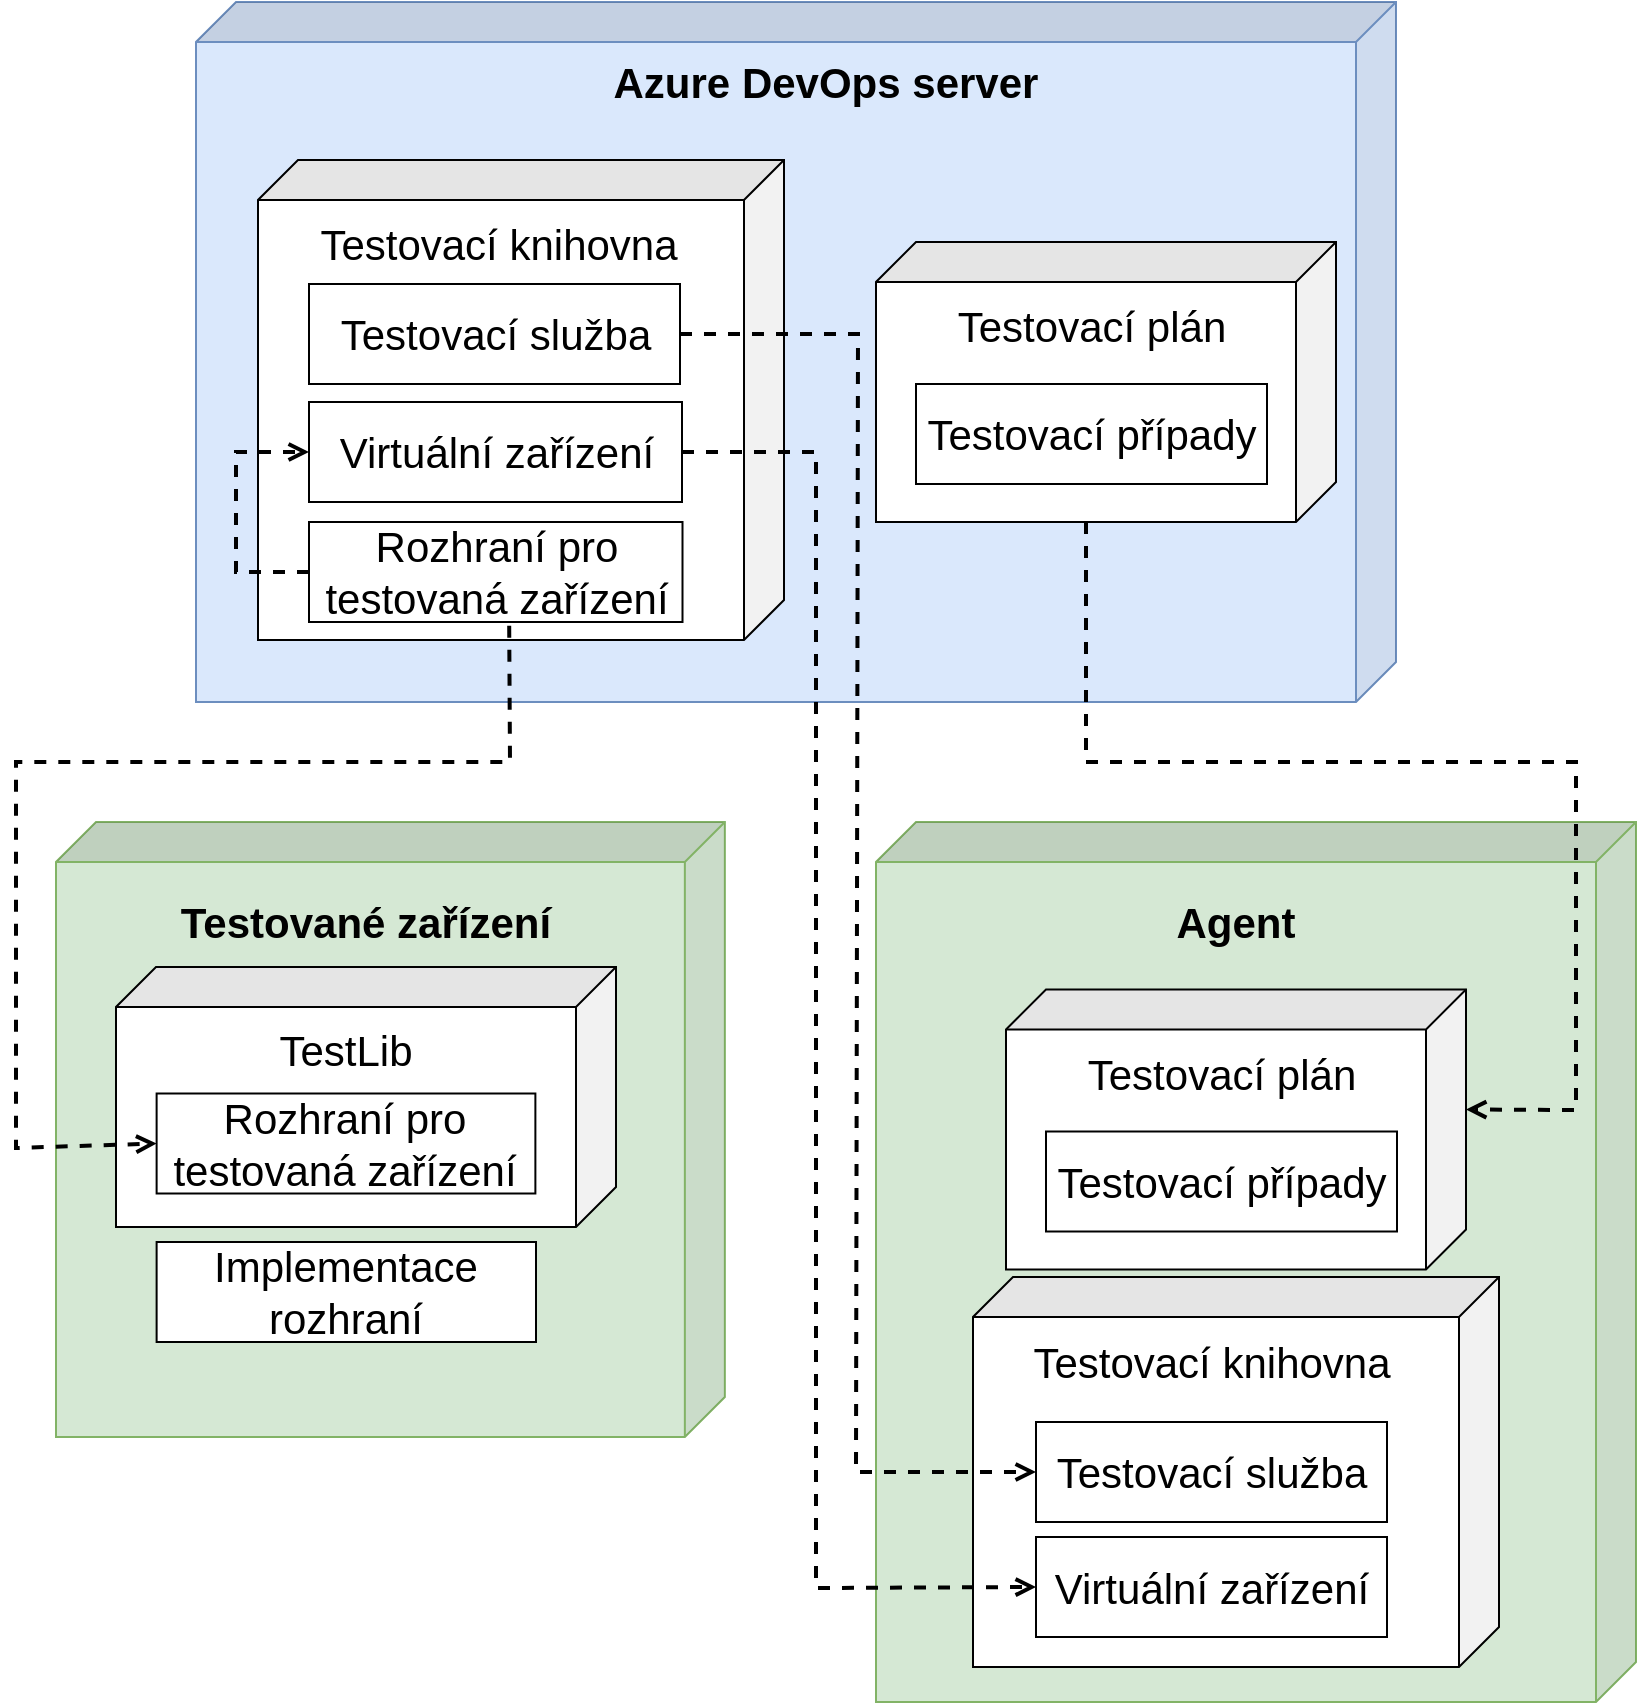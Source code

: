 <mxfile version="14.4.3" type="device"><diagram id="_JouoymHAnoUCj17uoUU" name="Page-1"><mxGraphModel dx="1673" dy="2136" grid="1" gridSize="10" guides="1" tooltips="1" connect="1" arrows="1" fold="1" page="1" pageScale="1" pageWidth="827" pageHeight="1169" math="0" shadow="0"><root><mxCell id="0"/><mxCell id="1" parent="0"/><mxCell id="neIOKtSGr8JbBojV4x9X-1" value="" style="shape=cube;whiteSpace=wrap;html=1;boundedLbl=1;backgroundOutline=1;darkOpacity=0.05;darkOpacity2=0.1;direction=south;fillColor=#d5e8d4;strokeColor=#82b366;fontSize=21;" parent="1" vertex="1"><mxGeometry x="50.0" y="-690" width="334.43" height="307.5" as="geometry"/></mxCell><mxCell id="neIOKtSGr8JbBojV4x9X-3" value="&lt;b style=&quot;font-size: 21px&quot;&gt;Testované zařízení&lt;/b&gt;" style="text;html=1;strokeColor=none;fillColor=none;align=center;verticalAlign=middle;whiteSpace=wrap;rounded=0;fontSize=21;" parent="1" vertex="1"><mxGeometry x="88.06" y="-650" width="233.88" height="20" as="geometry"/></mxCell><mxCell id="neIOKtSGr8JbBojV4x9X-5" value="" style="shape=cube;whiteSpace=wrap;html=1;boundedLbl=1;backgroundOutline=1;darkOpacity=0.05;darkOpacity2=0.1;direction=south;fillColor=#dae8fc;strokeColor=#6c8ebf;fontSize=21;" parent="1" vertex="1"><mxGeometry x="120" y="-1100" width="600" height="350" as="geometry"/></mxCell><mxCell id="neIOKtSGr8JbBojV4x9X-6" value="Azure DevOps server" style="text;html=1;strokeColor=none;fillColor=none;align=center;verticalAlign=middle;whiteSpace=wrap;rounded=0;fontStyle=1;fontSize=21;" parent="1" vertex="1"><mxGeometry x="312" y="-1070" width="246" height="20" as="geometry"/></mxCell><mxCell id="neIOKtSGr8JbBojV4x9X-14" value="" style="shape=cube;whiteSpace=wrap;html=1;boundedLbl=1;backgroundOutline=1;darkOpacity=0.05;darkOpacity2=0.1;direction=south;fontSize=21;" parent="1" vertex="1"><mxGeometry x="151" y="-1021" width="263" height="240" as="geometry"/></mxCell><mxCell id="neIOKtSGr8JbBojV4x9X-15" value="Testovací knihovna" style="text;html=1;strokeColor=none;fillColor=none;align=center;verticalAlign=middle;whiteSpace=wrap;rounded=0;fontSize=21;" parent="1" vertex="1"><mxGeometry x="176.5" y="-989" width="189" height="20" as="geometry"/></mxCell><mxCell id="neIOKtSGr8JbBojV4x9X-16" value="" style="shape=cube;whiteSpace=wrap;html=1;boundedLbl=1;backgroundOutline=1;darkOpacity=0.05;darkOpacity2=0.1;direction=south;fillColor=#d5e8d4;strokeColor=#82b366;fontSize=21;" parent="1" vertex="1"><mxGeometry x="460" y="-690" width="380" height="440" as="geometry"/></mxCell><mxCell id="neIOKtSGr8JbBojV4x9X-18" value="Agent&lt;br style=&quot;font-size: 21px;&quot;&gt;" style="text;html=1;strokeColor=none;fillColor=none;align=center;verticalAlign=middle;whiteSpace=wrap;rounded=0;fontStyle=1;fontSize=21;" parent="1" vertex="1"><mxGeometry x="620" y="-650" width="40" height="20" as="geometry"/></mxCell><mxCell id="neIOKtSGr8JbBojV4x9X-21" value="Testovací služba" style="rounded=0;whiteSpace=wrap;html=1;fontSize=21;" parent="1" vertex="1"><mxGeometry x="176.5" y="-959" width="185.5" height="50" as="geometry"/></mxCell><mxCell id="neIOKtSGr8JbBojV4x9X-22" value="Rozhraní pro testovaná zařízení" style="rounded=0;whiteSpace=wrap;html=1;fontSize=21;" parent="1" vertex="1"><mxGeometry x="176.5" y="-840" width="186.75" height="50" as="geometry"/></mxCell><mxCell id="neIOKtSGr8JbBojV4x9X-23" value="Virtuální zařízení" style="rounded=0;whiteSpace=wrap;html=1;fontSize=21;" parent="1" vertex="1"><mxGeometry x="176.5" y="-900" width="186.5" height="50" as="geometry"/></mxCell><mxCell id="neIOKtSGr8JbBojV4x9X-35" value="" style="shape=cube;whiteSpace=wrap;html=1;boundedLbl=1;backgroundOutline=1;darkOpacity=0.05;darkOpacity2=0.1;direction=south;fontSize=21;" parent="1" vertex="1"><mxGeometry x="508.5" y="-462.5" width="263" height="195" as="geometry"/></mxCell><mxCell id="neIOKtSGr8JbBojV4x9X-36" value="Testovací knihovna" style="text;html=1;strokeColor=none;fillColor=none;align=center;verticalAlign=middle;whiteSpace=wrap;rounded=0;fontSize=21;" parent="1" vertex="1"><mxGeometry x="536.63" y="-430" width="182.25" height="20" as="geometry"/></mxCell><mxCell id="neIOKtSGr8JbBojV4x9X-37" value="Testovací služba" style="rounded=0;whiteSpace=wrap;html=1;fontSize=21;" parent="1" vertex="1"><mxGeometry x="540" y="-390" width="175.5" height="50" as="geometry"/></mxCell><mxCell id="neIOKtSGr8JbBojV4x9X-39" value="Virtuální zařízení" style="rounded=0;whiteSpace=wrap;html=1;fontSize=21;" parent="1" vertex="1"><mxGeometry x="540" y="-332.5" width="175.5" height="50" as="geometry"/></mxCell><mxCell id="neIOKtSGr8JbBojV4x9X-41" value="" style="shape=cube;whiteSpace=wrap;html=1;boundedLbl=1;backgroundOutline=1;darkOpacity=0.05;darkOpacity2=0.1;direction=south;fontSize=21;" parent="1" vertex="1"><mxGeometry x="80" y="-617.5" width="250" height="130" as="geometry"/></mxCell><mxCell id="neIOKtSGr8JbBojV4x9X-42" value="TestLib" style="text;html=1;strokeColor=none;fillColor=none;align=center;verticalAlign=middle;whiteSpace=wrap;rounded=0;fontSize=21;" parent="1" vertex="1"><mxGeometry x="115" y="-586.5" width="160" height="20" as="geometry"/></mxCell><mxCell id="neIOKtSGr8JbBojV4x9X-43" value="Rozhraní pro testovaná zařízení" style="rounded=0;whiteSpace=wrap;html=1;fontSize=21;" parent="1" vertex="1"><mxGeometry x="100.31" y="-554.25" width="189.38" height="50" as="geometry"/></mxCell><mxCell id="neIOKtSGr8JbBojV4x9X-46" value="&lt;div&gt;Implementace rozhraní&lt;/div&gt;" style="rounded=0;whiteSpace=wrap;html=1;fontSize=21;align=center;" parent="1" vertex="1"><mxGeometry x="100.31" y="-480" width="189.69" height="50" as="geometry"/></mxCell><mxCell id="Mk7c23584SKzxNvxRRiW-10" value="" style="shape=cube;whiteSpace=wrap;html=1;boundedLbl=1;backgroundOutline=1;darkOpacity=0.05;darkOpacity2=0.1;direction=south;fontSize=21;" parent="1" vertex="1"><mxGeometry x="460" y="-980" width="230" height="140" as="geometry"/></mxCell><mxCell id="Mk7c23584SKzxNvxRRiW-11" value="Testovací plán" style="text;html=1;strokeColor=none;fillColor=none;align=center;verticalAlign=middle;whiteSpace=wrap;rounded=0;fontSize=21;" parent="1" vertex="1"><mxGeometry x="487.75" y="-948" width="160" height="20" as="geometry"/></mxCell><mxCell id="Mk7c23584SKzxNvxRRiW-12" value="Testovací případy" style="rounded=0;whiteSpace=wrap;html=1;fontSize=21;" parent="1" vertex="1"><mxGeometry x="480" y="-909" width="175.5" height="50" as="geometry"/></mxCell><mxCell id="Mk7c23584SKzxNvxRRiW-13" style="edgeStyle=orthogonalEdgeStyle;rounded=0;orthogonalLoop=1;jettySize=auto;html=1;exitX=0.5;exitY=1;exitDx=0;exitDy=0;fontSize=21;" parent="1" source="Mk7c23584SKzxNvxRRiW-11" target="Mk7c23584SKzxNvxRRiW-11" edge="1"><mxGeometry relative="1" as="geometry"/></mxCell><mxCell id="neIOKtSGr8JbBojV4x9X-10" value="" style="shape=cube;whiteSpace=wrap;html=1;boundedLbl=1;backgroundOutline=1;darkOpacity=0.05;darkOpacity2=0.1;direction=south;fontSize=21;" parent="1" vertex="1"><mxGeometry x="525" y="-606.25" width="230" height="140" as="geometry"/></mxCell><mxCell id="neIOKtSGr8JbBojV4x9X-11" value="Testovací plán" style="text;html=1;strokeColor=none;fillColor=none;align=center;verticalAlign=middle;whiteSpace=wrap;rounded=0;fontSize=21;" parent="1" vertex="1"><mxGeometry x="552.75" y="-574.25" width="160" height="20" as="geometry"/></mxCell><mxCell id="neIOKtSGr8JbBojV4x9X-52" value="Testovací případy" style="rounded=0;whiteSpace=wrap;html=1;fontSize=21;" parent="1" vertex="1"><mxGeometry x="545" y="-535.25" width="175.5" height="50" as="geometry"/></mxCell><mxCell id="neIOKtSGr8JbBojV4x9X-53" style="edgeStyle=orthogonalEdgeStyle;rounded=0;orthogonalLoop=1;jettySize=auto;html=1;exitX=0.5;exitY=1;exitDx=0;exitDy=0;fontSize=21;" parent="1" source="neIOKtSGr8JbBojV4x9X-11" target="neIOKtSGr8JbBojV4x9X-11" edge="1"><mxGeometry relative="1" as="geometry"/></mxCell><mxCell id="Mk7c23584SKzxNvxRRiW-15" value="" style="endArrow=open;dashed=1;html=1;exitX=0;exitY=0;exitDx=140;exitDy=125;exitPerimeter=0;entryX=0;entryY=0;entryDx=60;entryDy=0;entryPerimeter=0;rounded=0;endFill=0;strokeWidth=2;" parent="1" source="Mk7c23584SKzxNvxRRiW-10" target="neIOKtSGr8JbBojV4x9X-10" edge="1"><mxGeometry width="50" height="50" relative="1" as="geometry"><mxPoint x="60" y="-720" as="sourcePoint"/><mxPoint x="110" y="-770" as="targetPoint"/><Array as="points"><mxPoint x="565" y="-720"/><mxPoint x="810" y="-720"/><mxPoint x="810" y="-546"/></Array></mxGeometry></mxCell><mxCell id="Mk7c23584SKzxNvxRRiW-19" value="" style="endArrow=open;dashed=1;html=1;strokeWidth=2;endFill=0;exitX=1;exitY=0.5;exitDx=0;exitDy=0;entryX=0;entryY=0.5;entryDx=0;entryDy=0;rounded=0;" parent="1" source="neIOKtSGr8JbBojV4x9X-21" target="neIOKtSGr8JbBojV4x9X-37" edge="1"><mxGeometry width="50" height="50" relative="1" as="geometry"><mxPoint x="430" y="-647.5" as="sourcePoint"/><mxPoint x="480" y="-697.5" as="targetPoint"/><Array as="points"><mxPoint x="451" y="-934"/><mxPoint x="450" y="-365"/></Array></mxGeometry></mxCell><mxCell id="Mk7c23584SKzxNvxRRiW-22" value="" style="endArrow=open;dashed=1;html=1;strokeWidth=2;endFill=0;rounded=0;exitX=1;exitY=0.5;exitDx=0;exitDy=0;entryX=0;entryY=0.5;entryDx=0;entryDy=0;" parent="1" source="neIOKtSGr8JbBojV4x9X-23" target="neIOKtSGr8JbBojV4x9X-39" edge="1"><mxGeometry width="50" height="50" relative="1" as="geometry"><mxPoint x="410" y="-617.5" as="sourcePoint"/><mxPoint x="460" y="-667.5" as="targetPoint"/><Array as="points"><mxPoint x="430" y="-875"/><mxPoint x="430" y="-307"/></Array></mxGeometry></mxCell><mxCell id="Mk7c23584SKzxNvxRRiW-23" value="" style="endArrow=open;dashed=1;html=1;strokeWidth=2;endFill=0;rounded=0;exitX=0.536;exitY=1.037;exitDx=0;exitDy=0;entryX=0;entryY=0.5;entryDx=0;entryDy=0;exitPerimeter=0;" parent="1" source="neIOKtSGr8JbBojV4x9X-22" target="neIOKtSGr8JbBojV4x9X-43" edge="1"><mxGeometry width="50" height="50" relative="1" as="geometry"><mxPoint x="50" y="-800" as="sourcePoint"/><mxPoint x="100" y="-850" as="targetPoint"/><Array as="points"><mxPoint x="277" y="-720"/><mxPoint x="30" y="-720"/><mxPoint x="30" y="-527"/></Array></mxGeometry></mxCell><mxCell id="0eEiWvUt6KWtK2RGK9C4-6" value="" style="endArrow=open;dashed=1;html=1;strokeWidth=2;endFill=0;rounded=0;exitX=0;exitY=0.5;exitDx=0;exitDy=0;entryX=0;entryY=0.5;entryDx=0;entryDy=0;" edge="1" parent="1" source="neIOKtSGr8JbBojV4x9X-22" target="neIOKtSGr8JbBojV4x9X-23"><mxGeometry width="50" height="50" relative="1" as="geometry"><mxPoint x="-0.402" y="-909.0" as="sourcePoint"/><mxPoint x="-40" y="-790" as="targetPoint"/><Array as="points"><mxPoint x="140" y="-815"/><mxPoint x="140" y="-875"/></Array></mxGeometry></mxCell></root></mxGraphModel></diagram></mxfile>